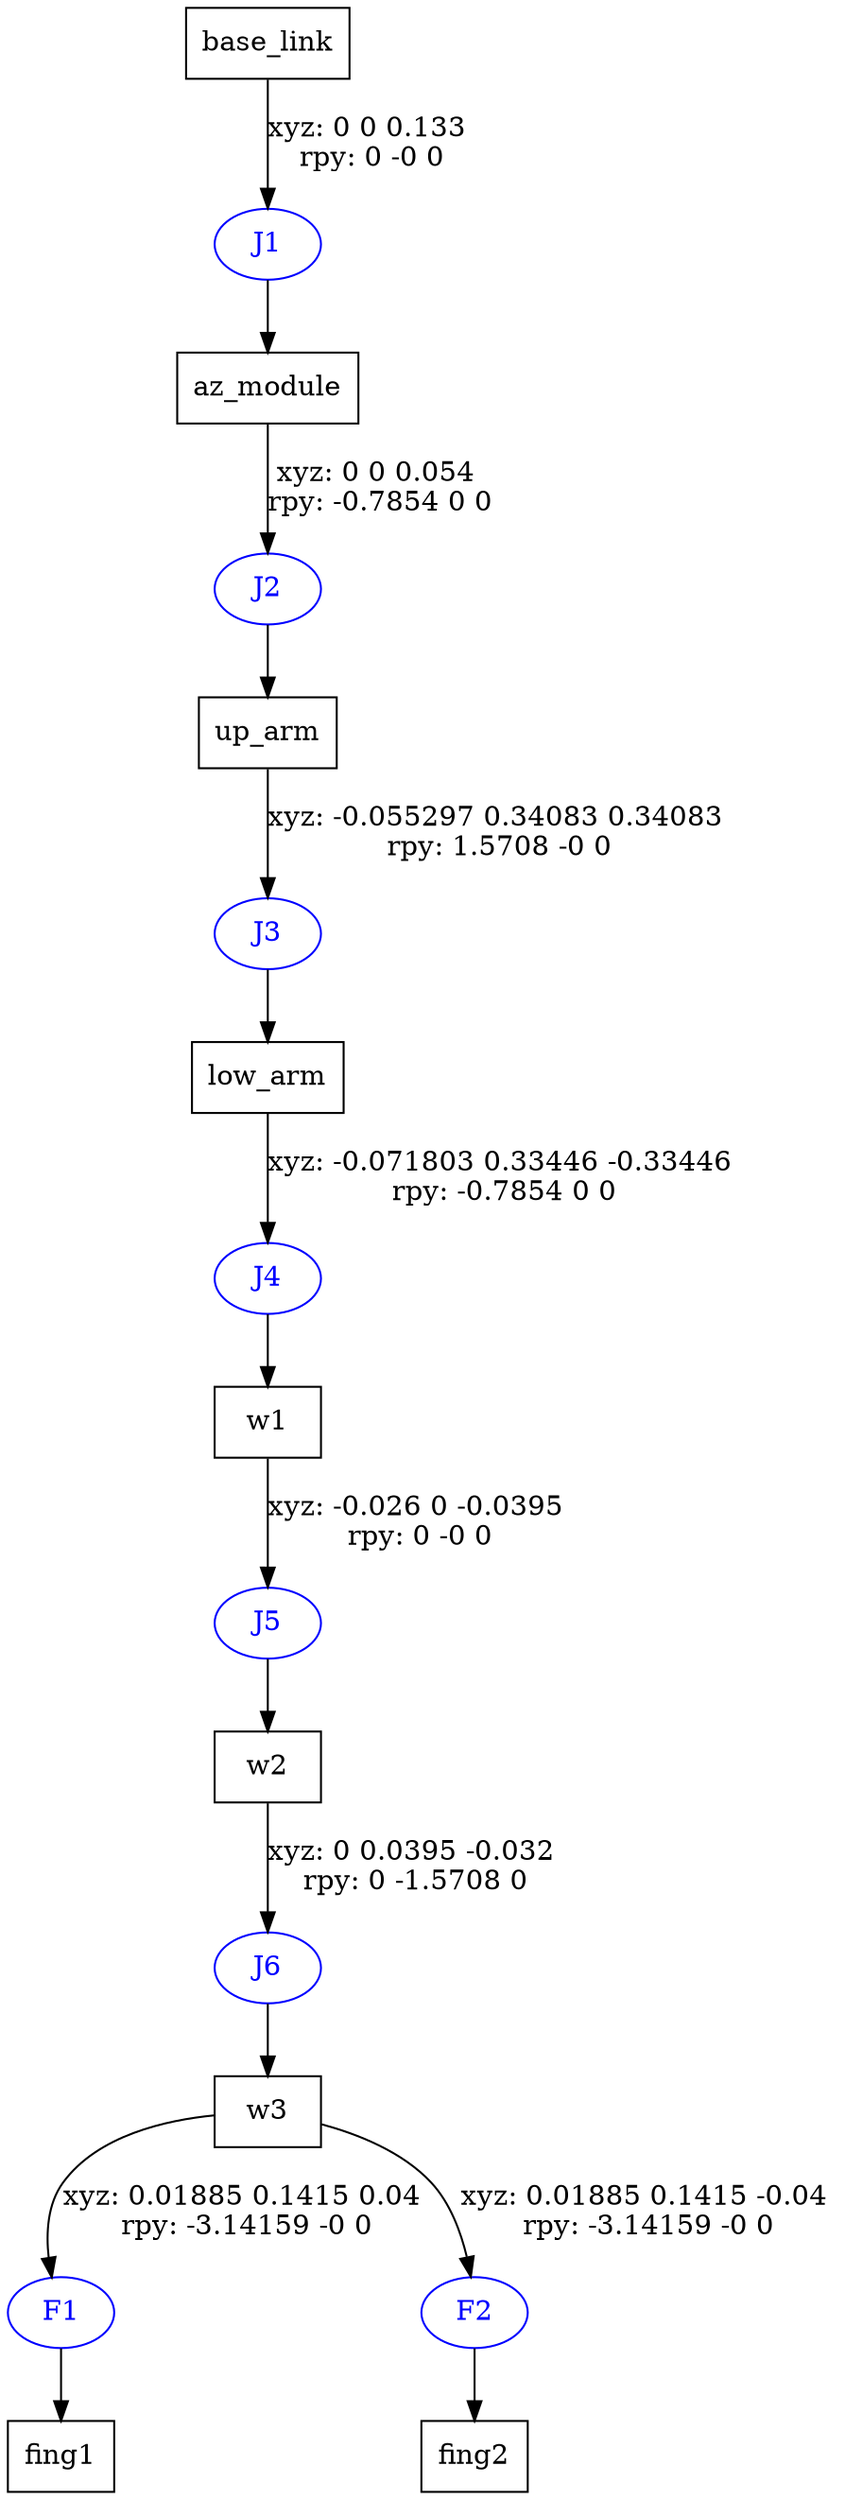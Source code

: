 digraph G {
node [shape=box];
"base_link" [label="base_link"];
"az_module" [label="az_module"];
"up_arm" [label="up_arm"];
"low_arm" [label="low_arm"];
"w1" [label="w1"];
"w2" [label="w2"];
"w3" [label="w3"];
"fing1" [label="fing1"];
"fing2" [label="fing2"];
node [shape=ellipse, color=blue, fontcolor=blue];
"base_link" -> "J1" [label="xyz: 0 0 0.133 \nrpy: 0 -0 0"]
"J1" -> "az_module"
"az_module" -> "J2" [label="xyz: 0 0 0.054 \nrpy: -0.7854 0 0"]
"J2" -> "up_arm"
"up_arm" -> "J3" [label="xyz: -0.055297 0.34083 0.34083 \nrpy: 1.5708 -0 0"]
"J3" -> "low_arm"
"low_arm" -> "J4" [label="xyz: -0.071803 0.33446 -0.33446 \nrpy: -0.7854 0 0"]
"J4" -> "w1"
"w1" -> "J5" [label="xyz: -0.026 0 -0.0395 \nrpy: 0 -0 0"]
"J5" -> "w2"
"w2" -> "J6" [label="xyz: 0 0.0395 -0.032 \nrpy: 0 -1.5708 0"]
"J6" -> "w3"
"w3" -> "F1" [label="xyz: 0.01885 0.1415 0.04 \nrpy: -3.14159 -0 0"]
"F1" -> "fing1"
"w3" -> "F2" [label="xyz: 0.01885 0.1415 -0.04 \nrpy: -3.14159 -0 0"]
"F2" -> "fing2"
}

